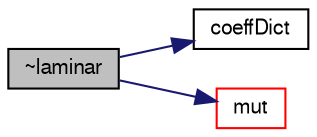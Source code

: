 digraph "~laminar"
{
  bgcolor="transparent";
  edge [fontname="FreeSans",fontsize="10",labelfontname="FreeSans",labelfontsize="10"];
  node [fontname="FreeSans",fontsize="10",shape=record];
  rankdir="LR";
  Node3 [label="~laminar",height=0.2,width=0.4,color="black", fillcolor="grey75", style="filled", fontcolor="black"];
  Node3 -> Node4 [color="midnightblue",fontsize="10",style="solid",fontname="FreeSans"];
  Node4 [label="coeffDict",height=0.2,width=0.4,color="black",URL="$a30814.html#af02d15e6479a5fec4cc16c212bc314fe",tooltip="Const access to the coefficients dictionary. "];
  Node3 -> Node5 [color="midnightblue",fontsize="10",style="solid",fontname="FreeSans"];
  Node5 [label="mut",height=0.2,width=0.4,color="red",URL="$a30814.html#a598ebf47acd469010b9918a35214687a",tooltip="Return the turbulence viscosity, i.e. 0 for laminar flow. "];
}
